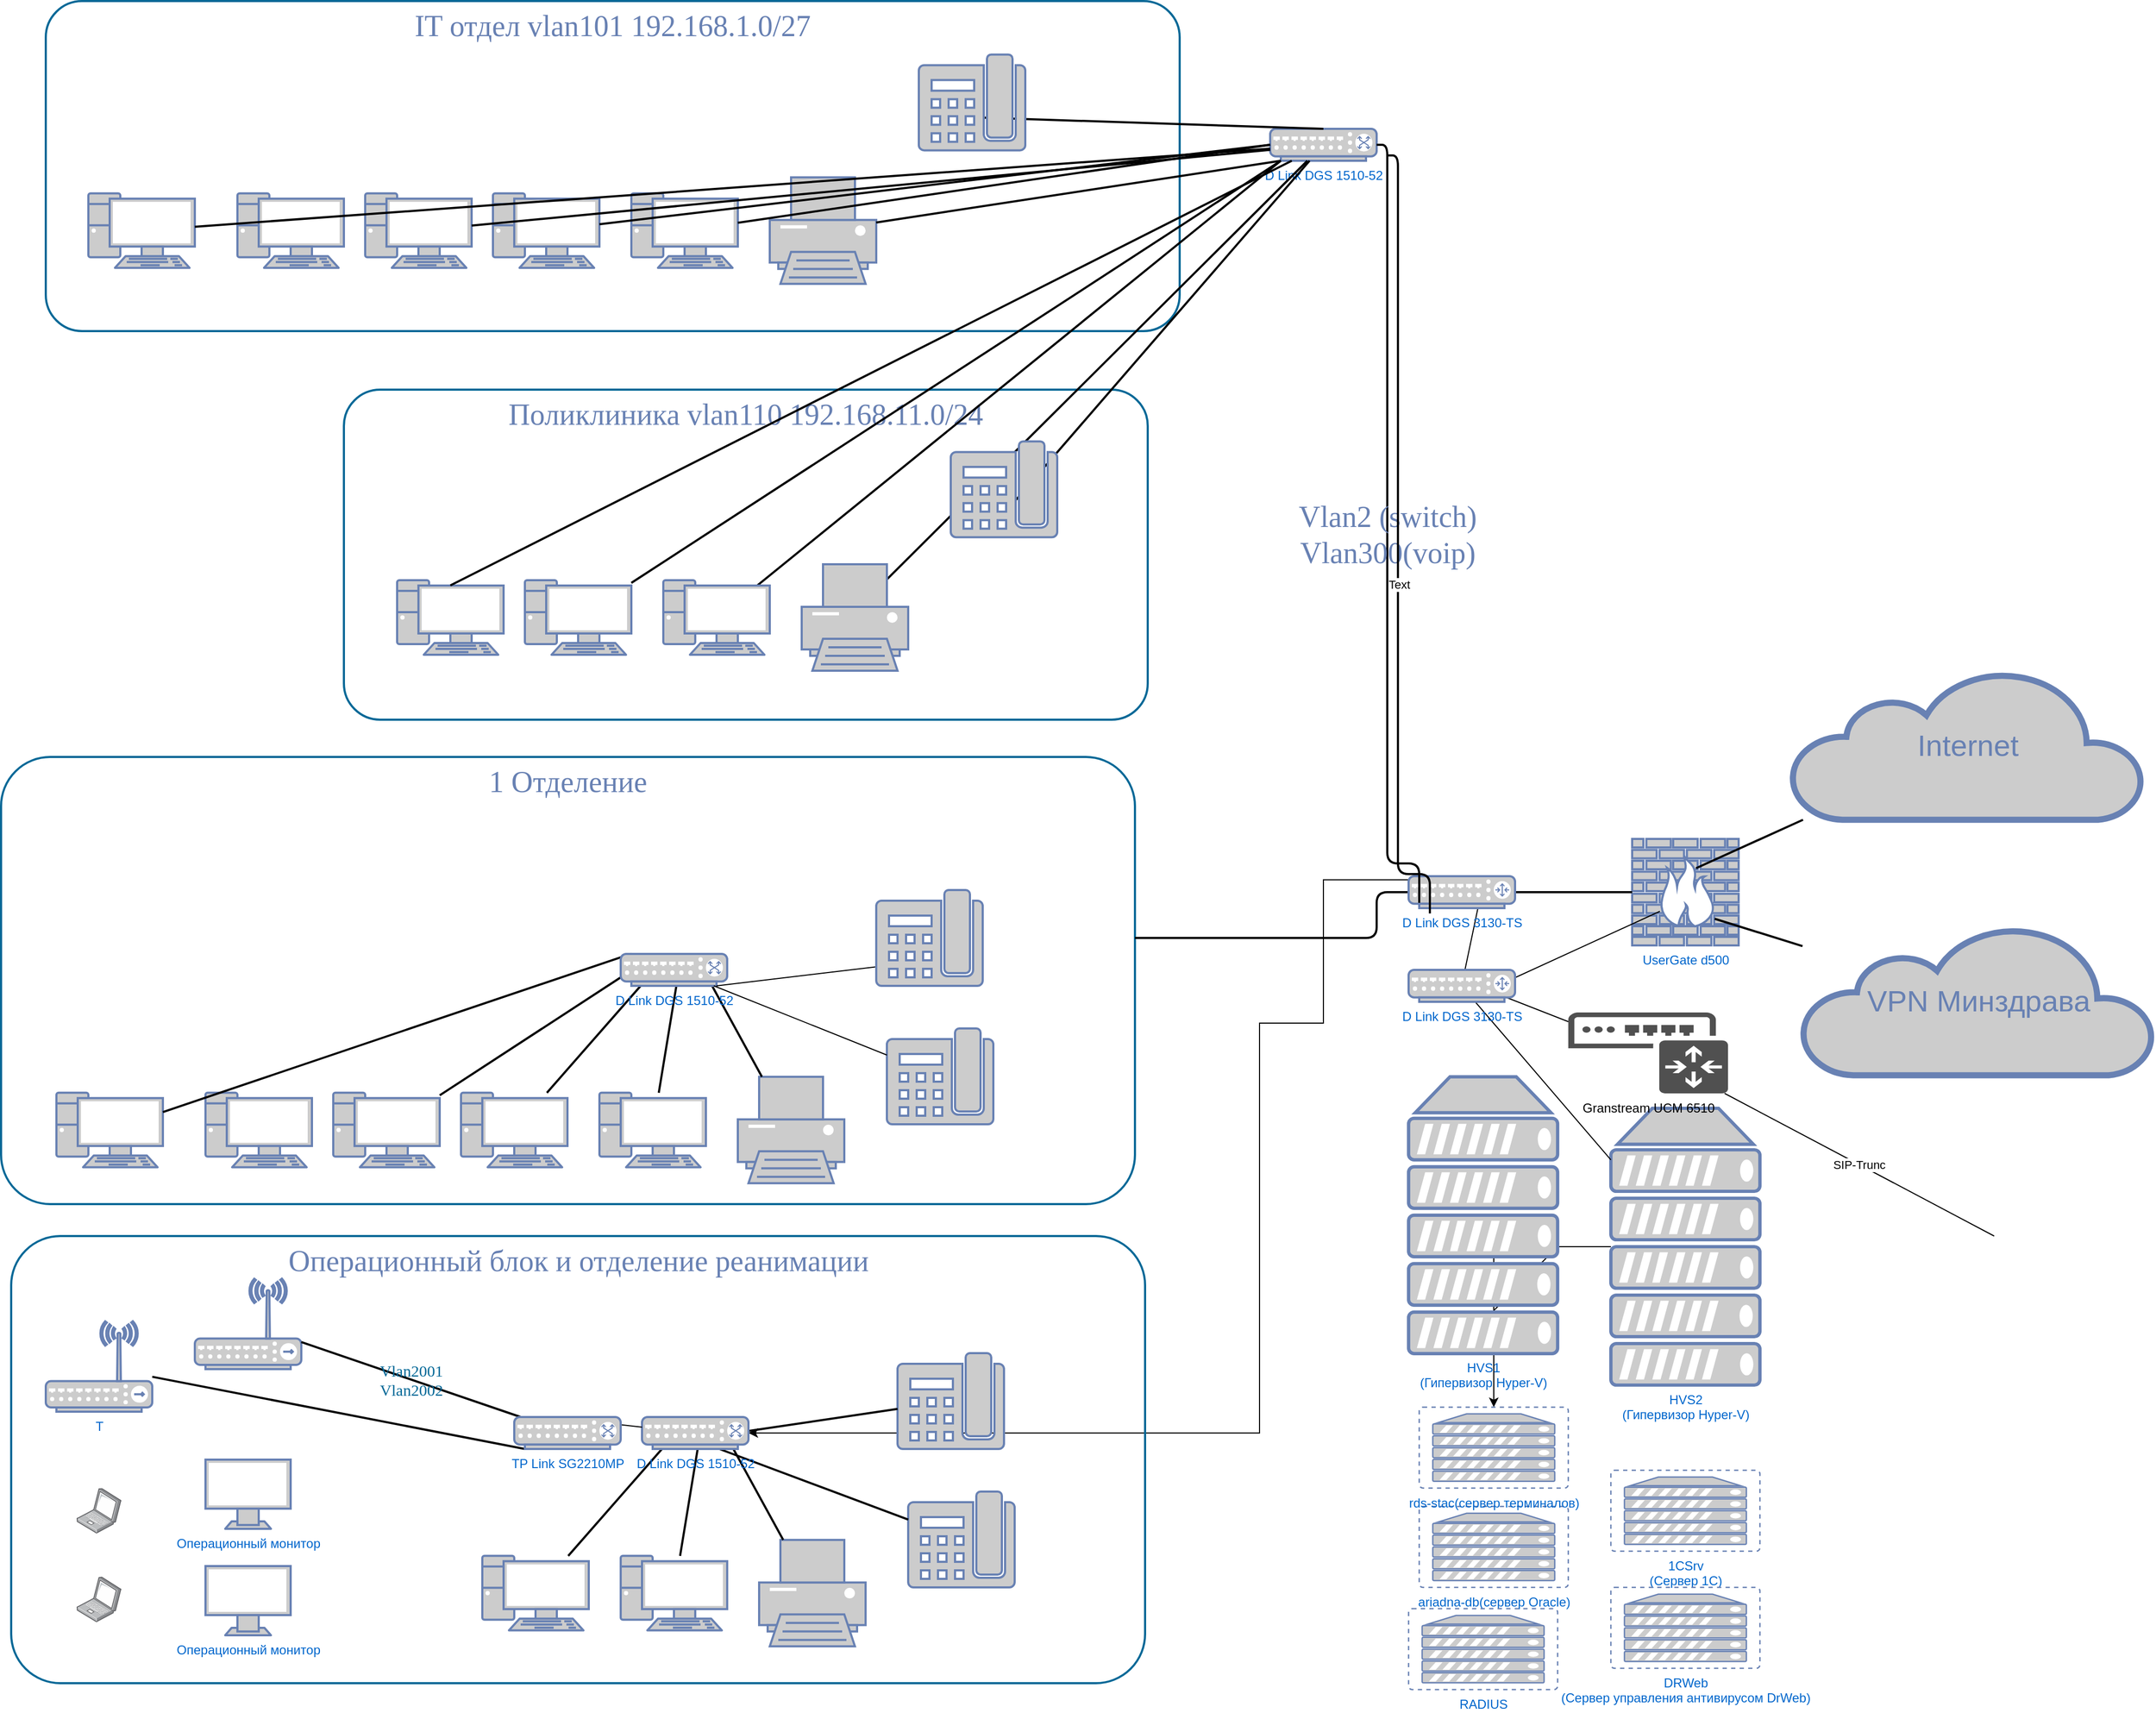 <mxfile version="15.8.7" type="device"><diagram name="Page-1" id="bfe91b75-5d2c-26a0-9c1d-138518896778"><mxGraphModel dx="2031" dy="1236" grid="1" gridSize="10" guides="1" tooltips="1" connect="1" arrows="1" fold="1" page="1" pageScale="1" pageWidth="1100" pageHeight="850" background="none" math="0" shadow="0"><root><mxCell id="0"/><mxCell id="1" parent="0"/><mxCell id="7c3789c024ecab99-82" value="1 Отделение" style="rounded=1;whiteSpace=wrap;html=1;shadow=0;comic=0;strokeColor=#036897;strokeWidth=2;fillColor=none;fontFamily=Verdana;fontSize=28;fontColor=#6881B3;align=center;arcSize=11;verticalAlign=top;" parent="1" vertex="1"><mxGeometry x="78" y="770" width="1065" height="420" as="geometry"/></mxCell><mxCell id="7c3789c024ecab99-81" value="IT отдел vlan101 192.168.1.0/27" style="rounded=1;whiteSpace=wrap;html=1;shadow=0;comic=0;strokeColor=#036897;strokeWidth=2;fillColor=none;fontFamily=Verdana;fontSize=28;fontColor=#6881B3;align=center;arcSize=11;verticalAlign=top;" parent="1" vertex="1"><mxGeometry x="120" y="60" width="1065" height="310" as="geometry"/></mxCell><mxCell id="7c3789c024ecab99-8" value="UserGate d500" style="fontColor=#0066CC;verticalAlign=top;verticalLabelPosition=bottom;labelPosition=center;align=center;html=1;fillColor=#CCCCCC;strokeColor=#6881B3;gradientColor=none;gradientDirection=north;strokeWidth=2;shape=mxgraph.networks.firewall;rounded=0;shadow=0;comic=0;" parent="1" vertex="1"><mxGeometry x="1610" y="847" width="100" height="100" as="geometry"/></mxCell><mxCell id="7c3789c024ecab99-52" style="edgeStyle=none;html=1;labelBackgroundColor=none;endArrow=none;endFill=0;strokeWidth=2;fontFamily=Verdana;fontSize=15;fontColor=#036897;" parent="1" source="7c3789c024ecab99-10" target="7c3789c024ecab99-8" edge="1"><mxGeometry relative="1" as="geometry"><mxPoint x="1550.0" y="917" as="targetPoint"/></mxGeometry></mxCell><mxCell id="7c3789c024ecab99-53" value="Internet" style="html=1;fillColor=#CCCCCC;strokeColor=#6881B3;gradientColor=none;gradientDirection=north;strokeWidth=2;shape=mxgraph.networks.cloud;fontColor=#6881B3;rounded=0;shadow=0;comic=0;align=center;fontSize=28;" parent="1" vertex="1"><mxGeometry x="1760" y="689" width="330" height="140" as="geometry"/></mxCell><mxCell id="7c3789c024ecab99-56" style="edgeStyle=none;html=1;labelBackgroundColor=none;endArrow=none;endFill=0;strokeWidth=2;fontFamily=Verdana;fontSize=28;fontColor=#6881B3;exitX=0.6;exitY=0.275;exitDx=0;exitDy=0;exitPerimeter=0;" parent="1" source="7c3789c024ecab99-8" target="7c3789c024ecab99-53" edge="1"><mxGeometry relative="1" as="geometry"><mxPoint x="1715.543" y="882" as="sourcePoint"/></mxGeometry></mxCell><mxCell id="7c3789c024ecab99-77" style="edgeStyle=none;html=1;labelBackgroundColor=none;endArrow=none;endFill=0;strokeWidth=2;fontFamily=Verdana;fontSize=28;fontColor=#6881B3;exitX=0.775;exitY=0.75;exitDx=0;exitDy=0;exitPerimeter=0;" parent="1" source="7c3789c024ecab99-8" target="7c3789c024ecab99-76" edge="1"><mxGeometry relative="1" as="geometry"><mxPoint x="1704.862" y="912" as="sourcePoint"/></mxGeometry></mxCell><mxCell id="7c3789c024ecab99-61" value="" style="fontColor=#0066CC;verticalAlign=top;verticalLabelPosition=bottom;labelPosition=center;align=center;html=1;fillColor=#CCCCCC;strokeColor=#6881B3;gradientColor=none;gradientDirection=north;strokeWidth=2;shape=mxgraph.networks.pc;rounded=0;shadow=0;comic=0;" parent="1" vertex="1"><mxGeometry x="130.0" y="1085.412" width="100" height="70" as="geometry"/></mxCell><mxCell id="7c3789c024ecab99-62" value="" style="fontColor=#0066CC;verticalAlign=top;verticalLabelPosition=bottom;labelPosition=center;align=center;html=1;fillColor=#CCCCCC;strokeColor=#6881B3;gradientColor=none;gradientDirection=north;strokeWidth=2;shape=mxgraph.networks.pc;rounded=0;shadow=0;comic=0;" parent="1" vertex="1"><mxGeometry x="270.0" y="1085.412" width="100" height="70" as="geometry"/></mxCell><mxCell id="7c3789c024ecab99-63" value="" style="fontColor=#0066CC;verticalAlign=top;verticalLabelPosition=bottom;labelPosition=center;align=center;html=1;fillColor=#CCCCCC;strokeColor=#6881B3;gradientColor=none;gradientDirection=north;strokeWidth=2;shape=mxgraph.networks.pc;rounded=0;shadow=0;comic=0;" parent="1" vertex="1"><mxGeometry x="390.0" y="1085.412" width="100" height="70" as="geometry"/></mxCell><mxCell id="7c3789c024ecab99-64" value="" style="fontColor=#0066CC;verticalAlign=top;verticalLabelPosition=bottom;labelPosition=center;align=center;html=1;fillColor=#CCCCCC;strokeColor=#6881B3;gradientColor=none;gradientDirection=north;strokeWidth=2;shape=mxgraph.networks.pc;rounded=0;shadow=0;comic=0;" parent="1" vertex="1"><mxGeometry x="510.0" y="1085.412" width="100" height="70" as="geometry"/></mxCell><mxCell id="7c3789c024ecab99-65" value="" style="fontColor=#0066CC;verticalAlign=top;verticalLabelPosition=bottom;labelPosition=center;align=center;html=1;fillColor=#CCCCCC;strokeColor=#6881B3;gradientColor=none;gradientDirection=north;strokeWidth=2;shape=mxgraph.networks.pc;rounded=0;shadow=0;comic=0;" parent="1" vertex="1"><mxGeometry x="640.0" y="1085.412" width="100" height="70" as="geometry"/></mxCell><mxCell id="7c3789c024ecab99-66" value="" style="fontColor=#0066CC;verticalAlign=top;verticalLabelPosition=bottom;labelPosition=center;align=center;html=1;fillColor=#CCCCCC;strokeColor=#6881B3;gradientColor=none;gradientDirection=north;strokeWidth=2;shape=mxgraph.networks.printer;rounded=0;shadow=0;comic=0;" parent="1" vertex="1"><mxGeometry x="770.0" y="1070.412" width="100" height="100" as="geometry"/></mxCell><mxCell id="7c3789c024ecab99-75" style="edgeStyle=orthogonalEdgeStyle;html=1;labelBackgroundColor=none;endArrow=none;endFill=0;strokeWidth=2;fontFamily=Verdana;fontSize=28;fontColor=#6881B3;" parent="1" source="7c3789c024ecab99-82" target="7c3789c024ecab99-10" edge="1"><mxGeometry relative="1" as="geometry"><mxPoint x="1240" y="760" as="targetPoint"/><Array as="points"><mxPoint x="1370" y="940"/><mxPoint x="1370" y="897"/></Array><mxPoint x="770" y="1552" as="sourcePoint"/></mxGeometry></mxCell><mxCell id="7c3789c024ecab99-68" style="edgeStyle=none;html=1;labelBackgroundColor=none;endArrow=none;endFill=0;strokeWidth=2;fontFamily=Verdana;fontSize=15;fontColor=#036897;" parent="1" source="7c3789c024ecab99-61" edge="1"><mxGeometry relative="1" as="geometry"><mxPoint x="670" y="954.81" as="targetPoint"/></mxGeometry></mxCell><mxCell id="7c3789c024ecab99-69" style="edgeStyle=none;html=1;labelBackgroundColor=none;endArrow=none;endFill=0;strokeWidth=2;fontFamily=Verdana;fontSize=15;fontColor=#036897;" parent="1" source="7c3789c024ecab99-63" edge="1"><mxGeometry relative="1" as="geometry"><mxPoint x="670" y="970.501" as="targetPoint"/></mxGeometry></mxCell><mxCell id="7c3789c024ecab99-70" style="edgeStyle=none;html=1;labelBackgroundColor=none;endArrow=none;endFill=0;strokeWidth=2;fontFamily=Verdana;fontSize=15;fontColor=#036897;" parent="1" source="7c3789c024ecab99-64" edge="1"><mxGeometry relative="1" as="geometry"><mxPoint x="682.74" y="980.412" as="targetPoint"/></mxGeometry></mxCell><mxCell id="7c3789c024ecab99-71" style="edgeStyle=none;html=1;labelBackgroundColor=none;endArrow=none;endFill=0;strokeWidth=2;fontFamily=Verdana;fontSize=15;fontColor=#036897;" parent="1" source="7c3789c024ecab99-65" edge="1"><mxGeometry relative="1" as="geometry"><mxPoint x="713.014" y="980.412" as="targetPoint"/></mxGeometry></mxCell><mxCell id="7c3789c024ecab99-72" style="edgeStyle=none;html=1;labelBackgroundColor=none;endArrow=none;endFill=0;strokeWidth=2;fontFamily=Verdana;fontSize=15;fontColor=#036897;" parent="1" source="7c3789c024ecab99-66" edge="1"><mxGeometry relative="1" as="geometry"><mxPoint x="743.288" y="980.412" as="targetPoint"/></mxGeometry></mxCell><mxCell id="7c3789c024ecab99-76" value="VPN Минздрава" style="html=1;fillColor=#CCCCCC;strokeColor=#6881B3;gradientColor=none;gradientDirection=north;strokeWidth=2;shape=mxgraph.networks.cloud;fontColor=#6881B3;rounded=0;shadow=0;comic=0;align=center;fontSize=28;" parent="1" vertex="1"><mxGeometry x="1770" y="929" width="330" height="140" as="geometry"/></mxCell><mxCell id="dr3VAPC9qj15itCnPpMo-95" style="edgeStyle=orthogonalEdgeStyle;rounded=0;orthogonalLoop=1;jettySize=auto;html=1;exitX=0.347;exitY=0.114;exitDx=0;exitDy=0;exitPerimeter=0;" edge="1" parent="1" source="7c3789c024ecab99-10" target="dr3VAPC9qj15itCnPpMo-80"><mxGeometry relative="1" as="geometry"><Array as="points"><mxPoint x="1320" y="885"/><mxPoint x="1320" y="1020"/><mxPoint x="1260" y="1020"/><mxPoint x="1260" y="1405"/></Array></mxGeometry></mxCell><mxCell id="dr3VAPC9qj15itCnPpMo-4" value="D Link DGS 1510-52" style="fontColor=#0066CC;verticalAlign=top;verticalLabelPosition=bottom;labelPosition=center;align=center;html=1;outlineConnect=0;fillColor=#CCCCCC;strokeColor=#6881B3;gradientColor=none;gradientDirection=north;strokeWidth=2;shape=mxgraph.networks.switch;" vertex="1" parent="1"><mxGeometry x="1270" y="180" width="100" height="30" as="geometry"/></mxCell><mxCell id="dr3VAPC9qj15itCnPpMo-27" value="" style="edgeStyle=orthogonalEdgeStyle;rounded=0;orthogonalLoop=1;jettySize=auto;html=1;" edge="1" parent="1" source="dr3VAPC9qj15itCnPpMo-6" target="dr3VAPC9qj15itCnPpMo-9"><mxGeometry relative="1" as="geometry"/></mxCell><mxCell id="dr3VAPC9qj15itCnPpMo-6" value="HVS2&lt;br&gt;(Гипервизор Hyper-V)" style="fontColor=#0066CC;verticalAlign=top;verticalLabelPosition=bottom;labelPosition=center;align=center;html=1;outlineConnect=0;fillColor=#CCCCCC;strokeColor=#6881B3;gradientColor=none;gradientDirection=north;strokeWidth=2;shape=mxgraph.networks.server;fontFamily=Helvetica;fontSize=12;" vertex="1" parent="1"><mxGeometry x="1590" y="1100" width="140" height="260" as="geometry"/></mxCell><mxCell id="dr3VAPC9qj15itCnPpMo-8" value="ariadna-db(сервер Oracle)" style="fontColor=#0066CC;verticalAlign=top;verticalLabelPosition=bottom;labelPosition=center;align=center;html=1;outlineConnect=0;fillColor=#CCCCCC;strokeColor=#6881B3;gradientColor=none;gradientDirection=north;strokeWidth=2;shape=mxgraph.networks.virtual_server;" vertex="1" parent="1"><mxGeometry x="1410" y="1474" width="140" height="76" as="geometry"/></mxCell><mxCell id="dr3VAPC9qj15itCnPpMo-9" value="rds-stac(сервер терминалов)&lt;br&gt;" style="fontColor=#0066CC;verticalAlign=top;verticalLabelPosition=bottom;labelPosition=center;align=center;html=1;outlineConnect=0;fillColor=#CCCCCC;strokeColor=#6881B3;gradientColor=none;gradientDirection=north;strokeWidth=2;shape=mxgraph.networks.virtual_server;" vertex="1" parent="1"><mxGeometry x="1410" y="1380.7" width="140" height="76" as="geometry"/></mxCell><mxCell id="dr3VAPC9qj15itCnPpMo-14" value="" style="fontColor=#0066CC;verticalAlign=top;verticalLabelPosition=bottom;labelPosition=center;align=center;html=1;outlineConnect=0;fillColor=#CCCCCC;strokeColor=#6881B3;gradientColor=none;gradientDirection=north;strokeWidth=2;shape=mxgraph.networks.phone_2;" vertex="1" parent="1"><mxGeometry x="910" y="1025" width="100" height="90" as="geometry"/></mxCell><mxCell id="dr3VAPC9qj15itCnPpMo-15" value="Granstream UCM 6510" style="sketch=0;pointerEvents=1;shadow=0;dashed=0;html=1;strokeColor=none;fillColor=#505050;labelPosition=center;verticalLabelPosition=bottom;verticalAlign=top;outlineConnect=0;align=center;shape=mxgraph.office.devices.ip_pbx;" vertex="1" parent="1"><mxGeometry x="1550" y="1010" width="150" height="76" as="geometry"/></mxCell><mxCell id="dr3VAPC9qj15itCnPpMo-18" value="" style="endArrow=none;html=1;rounded=0;" edge="1" parent="1"><mxGeometry width="50" height="50" relative="1" as="geometry"><mxPoint x="1480" y="1290" as="sourcePoint"/><mxPoint x="1530" y="1240" as="targetPoint"/></mxGeometry></mxCell><mxCell id="dr3VAPC9qj15itCnPpMo-19" value="SIP-Trunc" style="endArrow=none;html=1;rounded=0;" edge="1" parent="1" source="dr3VAPC9qj15itCnPpMo-15"><mxGeometry width="50" height="50" relative="1" as="geometry"><mxPoint x="1700" y="1300" as="sourcePoint"/><mxPoint x="1950" y="1220" as="targetPoint"/></mxGeometry></mxCell><mxCell id="dr3VAPC9qj15itCnPpMo-20" value="" style="endArrow=none;html=1;rounded=0;exitX=0.87;exitY=0.8;exitDx=0;exitDy=0;exitPerimeter=0;" edge="1" parent="1" source="dr3VAPC9qj15itCnPpMo-3" target="dr3VAPC9qj15itCnPpMo-15"><mxGeometry width="50" height="50" relative="1" as="geometry"><mxPoint x="1490" y="1030" as="sourcePoint"/><mxPoint x="1540" y="980" as="targetPoint"/></mxGeometry></mxCell><mxCell id="dr3VAPC9qj15itCnPpMo-21" value="" style="endArrow=none;html=1;rounded=0;entryX=0.54;entryY=0.667;entryDx=0;entryDy=0;entryPerimeter=0;" edge="1" parent="1" source="dr3VAPC9qj15itCnPpMo-6" target="dr3VAPC9qj15itCnPpMo-3"><mxGeometry width="50" height="50" relative="1" as="geometry"><mxPoint x="1430" y="1090" as="sourcePoint"/><mxPoint x="1480" y="1040" as="targetPoint"/></mxGeometry></mxCell><mxCell id="dr3VAPC9qj15itCnPpMo-24" value="" style="endArrow=none;html=1;rounded=0;entryX=0.26;entryY=0.68;entryDx=0;entryDy=0;entryPerimeter=0;exitX=0.81;exitY=0.533;exitDx=0;exitDy=0;exitPerimeter=0;" edge="1" parent="1" source="dr3VAPC9qj15itCnPpMo-3" target="7c3789c024ecab99-8"><mxGeometry width="50" height="50" relative="1" as="geometry"><mxPoint x="1510" y="990" as="sourcePoint"/><mxPoint x="1560" y="940" as="targetPoint"/></mxGeometry></mxCell><mxCell id="dr3VAPC9qj15itCnPpMo-26" value="" style="endArrow=none;html=1;rounded=0;entryX=0.67;entryY=0.7;entryDx=0;entryDy=0;entryPerimeter=0;exitX=0.5;exitY=0.467;exitDx=0;exitDy=0;exitPerimeter=0;" edge="1" parent="1" source="dr3VAPC9qj15itCnPpMo-3" target="7c3789c024ecab99-10"><mxGeometry width="50" height="50" relative="1" as="geometry"><mxPoint x="1430" y="1000" as="sourcePoint"/><mxPoint x="1480" y="950" as="targetPoint"/></mxGeometry></mxCell><mxCell id="dr3VAPC9qj15itCnPpMo-3" value="D Link DGS 3130-TS" style="fontColor=#0066CC;verticalAlign=top;verticalLabelPosition=bottom;labelPosition=center;align=center;html=1;fillColor=#CCCCCC;strokeColor=#6881B3;gradientColor=none;gradientDirection=north;strokeWidth=2;shape=mxgraph.networks.router;rounded=0;shadow=0;comic=0;" vertex="1" parent="1"><mxGeometry x="1400" y="970" width="100" height="30" as="geometry"/></mxCell><mxCell id="7c3789c024ecab99-10" value="D Link DGS 3130-TS" style="fontColor=#0066CC;verticalAlign=top;verticalLabelPosition=bottom;labelPosition=center;align=center;html=1;fillColor=#CCCCCC;strokeColor=#6881B3;gradientColor=none;gradientDirection=north;strokeWidth=2;shape=mxgraph.networks.router;rounded=0;shadow=0;comic=0;" parent="1" vertex="1"><mxGeometry x="1400" y="882" width="100" height="30" as="geometry"/></mxCell><mxCell id="dr3VAPC9qj15itCnPpMo-28" value="HVS1&lt;br&gt;(Гипервизор Hyper-V)" style="fontColor=#0066CC;verticalAlign=top;verticalLabelPosition=bottom;labelPosition=center;align=center;html=1;outlineConnect=0;fillColor=#CCCCCC;strokeColor=#6881B3;gradientColor=none;gradientDirection=north;strokeWidth=2;shape=mxgraph.networks.server;fontFamily=Helvetica;fontSize=12;" vertex="1" parent="1"><mxGeometry x="1400" y="1070.41" width="140" height="260" as="geometry"/></mxCell><mxCell id="dr3VAPC9qj15itCnPpMo-29" value="1CSrv &lt;br&gt;(Сервер 1С)" style="fontColor=#0066CC;verticalAlign=top;verticalLabelPosition=bottom;labelPosition=center;align=center;html=1;outlineConnect=0;fillColor=#CCCCCC;strokeColor=#6881B3;gradientColor=none;gradientDirection=north;strokeWidth=2;shape=mxgraph.networks.virtual_server;" vertex="1" parent="1"><mxGeometry x="1590" y="1440" width="140" height="76" as="geometry"/></mxCell><mxCell id="dr3VAPC9qj15itCnPpMo-31" value="DRWeb&lt;br&gt;(Сервер управления антивирусом DrWeb)" style="fontColor=#0066CC;verticalAlign=top;verticalLabelPosition=bottom;labelPosition=center;align=center;html=1;outlineConnect=0;fillColor=#CCCCCC;strokeColor=#6881B3;gradientColor=none;gradientDirection=north;strokeWidth=2;shape=mxgraph.networks.virtual_server;" vertex="1" parent="1"><mxGeometry x="1590" y="1550" width="140" height="76" as="geometry"/></mxCell><mxCell id="dr3VAPC9qj15itCnPpMo-37" value="Vlan2 (switch)&lt;br&gt;Vlan300(voip)" style="edgeStyle=orthogonalEdgeStyle;html=1;labelBackgroundColor=none;endArrow=none;endFill=0;strokeWidth=2;fontFamily=Verdana;fontSize=28;fontColor=#6881B3;" edge="1" parent="1" source="dr3VAPC9qj15itCnPpMo-4"><mxGeometry relative="1" as="geometry"><mxPoint x="1410" y="907" as="targetPoint"/><Array as="points"><mxPoint x="1380" y="870"/><mxPoint x="1410" y="870"/></Array><mxPoint x="780" y="1562" as="sourcePoint"/></mxGeometry></mxCell><mxCell id="dr3VAPC9qj15itCnPpMo-38" value="" style="fontColor=#0066CC;verticalAlign=top;verticalLabelPosition=bottom;labelPosition=center;align=center;html=1;fillColor=#CCCCCC;strokeColor=#6881B3;gradientColor=none;gradientDirection=north;strokeWidth=2;shape=mxgraph.networks.pc;rounded=0;shadow=0;comic=0;" vertex="1" parent="1"><mxGeometry x="160.0" y="240.602" width="100" height="70" as="geometry"/></mxCell><mxCell id="dr3VAPC9qj15itCnPpMo-39" value="" style="fontColor=#0066CC;verticalAlign=top;verticalLabelPosition=bottom;labelPosition=center;align=center;html=1;fillColor=#CCCCCC;strokeColor=#6881B3;gradientColor=none;gradientDirection=north;strokeWidth=2;shape=mxgraph.networks.pc;rounded=0;shadow=0;comic=0;" vertex="1" parent="1"><mxGeometry x="300.0" y="240.602" width="100" height="70" as="geometry"/></mxCell><mxCell id="dr3VAPC9qj15itCnPpMo-40" value="" style="fontColor=#0066CC;verticalAlign=top;verticalLabelPosition=bottom;labelPosition=center;align=center;html=1;fillColor=#CCCCCC;strokeColor=#6881B3;gradientColor=none;gradientDirection=north;strokeWidth=2;shape=mxgraph.networks.pc;rounded=0;shadow=0;comic=0;" vertex="1" parent="1"><mxGeometry x="420.0" y="240.602" width="100" height="70" as="geometry"/></mxCell><mxCell id="dr3VAPC9qj15itCnPpMo-41" value="" style="fontColor=#0066CC;verticalAlign=top;verticalLabelPosition=bottom;labelPosition=center;align=center;html=1;fillColor=#CCCCCC;strokeColor=#6881B3;gradientColor=none;gradientDirection=north;strokeWidth=2;shape=mxgraph.networks.pc;rounded=0;shadow=0;comic=0;" vertex="1" parent="1"><mxGeometry x="540.0" y="240.602" width="100" height="70" as="geometry"/></mxCell><mxCell id="dr3VAPC9qj15itCnPpMo-42" value="" style="fontColor=#0066CC;verticalAlign=top;verticalLabelPosition=bottom;labelPosition=center;align=center;html=1;fillColor=#CCCCCC;strokeColor=#6881B3;gradientColor=none;gradientDirection=north;strokeWidth=2;shape=mxgraph.networks.pc;rounded=0;shadow=0;comic=0;" vertex="1" parent="1"><mxGeometry x="670.0" y="240.602" width="100" height="70" as="geometry"/></mxCell><mxCell id="dr3VAPC9qj15itCnPpMo-43" value="" style="fontColor=#0066CC;verticalAlign=top;verticalLabelPosition=bottom;labelPosition=center;align=center;html=1;fillColor=#CCCCCC;strokeColor=#6881B3;gradientColor=none;gradientDirection=north;strokeWidth=2;shape=mxgraph.networks.printer;rounded=0;shadow=0;comic=0;" vertex="1" parent="1"><mxGeometry x="800.0" y="225.602" width="100" height="100" as="geometry"/></mxCell><mxCell id="dr3VAPC9qj15itCnPpMo-44" style="edgeStyle=none;html=1;labelBackgroundColor=none;endArrow=none;endFill=0;strokeWidth=2;fontFamily=Verdana;fontSize=15;fontColor=#036897;" edge="1" parent="1" source="dr3VAPC9qj15itCnPpMo-38" target="dr3VAPC9qj15itCnPpMo-4"><mxGeometry relative="1" as="geometry"><mxPoint x="700" y="110.0" as="targetPoint"/></mxGeometry></mxCell><mxCell id="dr3VAPC9qj15itCnPpMo-45" style="edgeStyle=none;html=1;labelBackgroundColor=none;endArrow=none;endFill=0;strokeWidth=2;fontFamily=Verdana;fontSize=15;fontColor=#036897;" edge="1" parent="1" source="dr3VAPC9qj15itCnPpMo-40" target="dr3VAPC9qj15itCnPpMo-4"><mxGeometry relative="1" as="geometry"><mxPoint x="700" y="125.691" as="targetPoint"/></mxGeometry></mxCell><mxCell id="dr3VAPC9qj15itCnPpMo-46" style="edgeStyle=none;html=1;labelBackgroundColor=none;endArrow=none;endFill=0;strokeWidth=2;fontFamily=Verdana;fontSize=15;fontColor=#036897;entryX=0;entryY=0.5;entryDx=0;entryDy=0;entryPerimeter=0;" edge="1" parent="1" source="dr3VAPC9qj15itCnPpMo-41" target="dr3VAPC9qj15itCnPpMo-4"><mxGeometry relative="1" as="geometry"><mxPoint x="712.74" y="135.602" as="targetPoint"/></mxGeometry></mxCell><mxCell id="dr3VAPC9qj15itCnPpMo-47" style="edgeStyle=none;html=1;labelBackgroundColor=none;endArrow=none;endFill=0;strokeWidth=2;fontFamily=Verdana;fontSize=15;fontColor=#036897;entryX=0;entryY=0.5;entryDx=0;entryDy=0;entryPerimeter=0;" edge="1" parent="1" source="dr3VAPC9qj15itCnPpMo-42" target="dr3VAPC9qj15itCnPpMo-4"><mxGeometry relative="1" as="geometry"><mxPoint x="743.014" y="135.602" as="targetPoint"/></mxGeometry></mxCell><mxCell id="dr3VAPC9qj15itCnPpMo-48" style="edgeStyle=none;html=1;labelBackgroundColor=none;endArrow=none;endFill=0;strokeWidth=2;fontFamily=Verdana;fontSize=15;fontColor=#036897;entryX=0.1;entryY=1;entryDx=0;entryDy=0;entryPerimeter=0;" edge="1" parent="1" source="dr3VAPC9qj15itCnPpMo-43" target="dr3VAPC9qj15itCnPpMo-4"><mxGeometry relative="1" as="geometry"><mxPoint x="773.288" y="135.602" as="targetPoint"/></mxGeometry></mxCell><mxCell id="dr3VAPC9qj15itCnPpMo-52" value="Поликлиника vlan110 192.168.11.0/24" style="rounded=1;whiteSpace=wrap;html=1;shadow=0;comic=0;strokeColor=#036897;strokeWidth=2;fillColor=none;fontFamily=Verdana;fontSize=28;fontColor=#6881B3;align=center;arcSize=11;verticalAlign=top;" vertex="1" parent="1"><mxGeometry x="400" y="425" width="755" height="310" as="geometry"/></mxCell><mxCell id="dr3VAPC9qj15itCnPpMo-55" value="" style="fontColor=#0066CC;verticalAlign=top;verticalLabelPosition=bottom;labelPosition=center;align=center;html=1;fillColor=#CCCCCC;strokeColor=#6881B3;gradientColor=none;gradientDirection=north;strokeWidth=2;shape=mxgraph.networks.pc;rounded=0;shadow=0;comic=0;" vertex="1" parent="1"><mxGeometry x="450.0" y="604.002" width="100" height="70" as="geometry"/></mxCell><mxCell id="dr3VAPC9qj15itCnPpMo-56" value="" style="fontColor=#0066CC;verticalAlign=top;verticalLabelPosition=bottom;labelPosition=center;align=center;html=1;fillColor=#CCCCCC;strokeColor=#6881B3;gradientColor=none;gradientDirection=north;strokeWidth=2;shape=mxgraph.networks.pc;rounded=0;shadow=0;comic=0;" vertex="1" parent="1"><mxGeometry x="570.0" y="604.002" width="100" height="70" as="geometry"/></mxCell><mxCell id="dr3VAPC9qj15itCnPpMo-60" style="edgeStyle=none;html=1;labelBackgroundColor=none;endArrow=none;endFill=0;strokeWidth=2;fontFamily=Verdana;fontSize=15;fontColor=#036897;" edge="1" parent="1" target="dr3VAPC9qj15itCnPpMo-4"><mxGeometry relative="1" as="geometry"><mxPoint x="1390" y="541.84" as="targetPoint"/><mxPoint x="1030" y="530.004" as="sourcePoint"/></mxGeometry></mxCell><mxCell id="dr3VAPC9qj15itCnPpMo-61" style="edgeStyle=none;html=1;labelBackgroundColor=none;endArrow=none;endFill=0;strokeWidth=2;fontFamily=Verdana;fontSize=15;fontColor=#036897;" edge="1" parent="1" target="dr3VAPC9qj15itCnPpMo-4"><mxGeometry relative="1" as="geometry"><mxPoint x="1240" y="644.92" as="targetPoint"/><mxPoint x="880" y="633.084" as="sourcePoint"/></mxGeometry></mxCell><mxCell id="dr3VAPC9qj15itCnPpMo-62" style="edgeStyle=none;html=1;labelBackgroundColor=none;endArrow=none;endFill=0;strokeWidth=2;fontFamily=Verdana;fontSize=15;fontColor=#036897;entryX=0.1;entryY=1;entryDx=0;entryDy=0;entryPerimeter=0;" edge="1" parent="1" target="dr3VAPC9qj15itCnPpMo-4"><mxGeometry relative="1" as="geometry"><mxPoint x="1110" y="651.84" as="targetPoint"/><mxPoint x="750" y="640.004" as="sourcePoint"/></mxGeometry></mxCell><mxCell id="dr3VAPC9qj15itCnPpMo-63" style="edgeStyle=none;html=1;labelBackgroundColor=none;endArrow=none;endFill=0;strokeWidth=2;fontFamily=Verdana;fontSize=15;fontColor=#036897;entryX=0.1;entryY=1;entryDx=0;entryDy=0;entryPerimeter=0;" edge="1" parent="1" source="dr3VAPC9qj15itCnPpMo-56" target="dr3VAPC9qj15itCnPpMo-4"><mxGeometry relative="1" as="geometry"><mxPoint x="960" y="651.84" as="targetPoint"/><mxPoint x="600" y="640.004" as="sourcePoint"/></mxGeometry></mxCell><mxCell id="dr3VAPC9qj15itCnPpMo-57" value="" style="fontColor=#0066CC;verticalAlign=top;verticalLabelPosition=bottom;labelPosition=center;align=center;html=1;fillColor=#CCCCCC;strokeColor=#6881B3;gradientColor=none;gradientDirection=north;strokeWidth=2;shape=mxgraph.networks.pc;rounded=0;shadow=0;comic=0;" vertex="1" parent="1"><mxGeometry x="700.0" y="604.002" width="100" height="70" as="geometry"/></mxCell><mxCell id="dr3VAPC9qj15itCnPpMo-58" value="" style="fontColor=#0066CC;verticalAlign=top;verticalLabelPosition=bottom;labelPosition=center;align=center;html=1;fillColor=#CCCCCC;strokeColor=#6881B3;gradientColor=none;gradientDirection=north;strokeWidth=2;shape=mxgraph.networks.printer;rounded=0;shadow=0;comic=0;" vertex="1" parent="1"><mxGeometry x="830.0" y="589.002" width="100" height="100" as="geometry"/></mxCell><mxCell id="dr3VAPC9qj15itCnPpMo-59" value="" style="fontColor=#0066CC;verticalAlign=top;verticalLabelPosition=bottom;labelPosition=center;align=center;html=1;outlineConnect=0;fillColor=#CCCCCC;strokeColor=#6881B3;gradientColor=none;gradientDirection=north;strokeWidth=2;shape=mxgraph.networks.phone_2;" vertex="1" parent="1"><mxGeometry x="970" y="473.59" width="100" height="90" as="geometry"/></mxCell><mxCell id="dr3VAPC9qj15itCnPpMo-51" style="edgeStyle=none;html=1;labelBackgroundColor=none;endArrow=none;endFill=0;strokeWidth=2;fontFamily=Verdana;fontSize=15;fontColor=#036897;entryX=0.5;entryY=0;entryDx=0;entryDy=0;entryPerimeter=0;" edge="1" parent="1" target="dr3VAPC9qj15itCnPpMo-4"><mxGeometry relative="1" as="geometry"><mxPoint x="1340" y="110.19" as="targetPoint"/><mxPoint x="960" y="168.164" as="sourcePoint"/></mxGeometry></mxCell><mxCell id="dr3VAPC9qj15itCnPpMo-49" value="" style="fontColor=#0066CC;verticalAlign=top;verticalLabelPosition=bottom;labelPosition=center;align=center;html=1;outlineConnect=0;fillColor=#CCCCCC;strokeColor=#6881B3;gradientColor=none;gradientDirection=north;strokeWidth=2;shape=mxgraph.networks.phone_2;" vertex="1" parent="1"><mxGeometry x="940" y="110.19" width="100" height="90" as="geometry"/></mxCell><mxCell id="dr3VAPC9qj15itCnPpMo-64" style="edgeStyle=none;html=1;labelBackgroundColor=none;endArrow=none;endFill=0;strokeWidth=2;fontFamily=Verdana;fontSize=15;fontColor=#036897;exitX=0.5;exitY=0.07;exitDx=0;exitDy=0;exitPerimeter=0;" edge="1" parent="1" source="dr3VAPC9qj15itCnPpMo-55" target="dr3VAPC9qj15itCnPpMo-4"><mxGeometry relative="1" as="geometry"><mxPoint x="1370" y="230" as="targetPoint"/><mxPoint x="1010" y="218.164" as="sourcePoint"/></mxGeometry></mxCell><mxCell id="dr3VAPC9qj15itCnPpMo-65" value="D Link DGS 1510-52" style="fontColor=#0066CC;verticalAlign=top;verticalLabelPosition=bottom;labelPosition=center;align=center;html=1;outlineConnect=0;fillColor=#CCCCCC;strokeColor=#6881B3;gradientColor=none;gradientDirection=north;strokeWidth=2;shape=mxgraph.networks.switch;" vertex="1" parent="1"><mxGeometry x="660" y="955" width="100" height="30" as="geometry"/></mxCell><mxCell id="dr3VAPC9qj15itCnPpMo-66" value="Операционный блок и отделение реанимации" style="rounded=1;whiteSpace=wrap;html=1;shadow=0;comic=0;strokeColor=#036897;strokeWidth=2;fillColor=none;fontFamily=Verdana;fontSize=28;fontColor=#6881B3;align=center;arcSize=11;verticalAlign=top;" vertex="1" parent="1"><mxGeometry x="87.5" y="1220" width="1065" height="420" as="geometry"/></mxCell><mxCell id="dr3VAPC9qj15itCnPpMo-70" value="" style="fontColor=#0066CC;verticalAlign=top;verticalLabelPosition=bottom;labelPosition=center;align=center;html=1;fillColor=#CCCCCC;strokeColor=#6881B3;gradientColor=none;gradientDirection=north;strokeWidth=2;shape=mxgraph.networks.pc;rounded=0;shadow=0;comic=0;" vertex="1" parent="1"><mxGeometry x="530.0" y="1520.412" width="100" height="70" as="geometry"/></mxCell><mxCell id="dr3VAPC9qj15itCnPpMo-71" value="" style="fontColor=#0066CC;verticalAlign=top;verticalLabelPosition=bottom;labelPosition=center;align=center;html=1;fillColor=#CCCCCC;strokeColor=#6881B3;gradientColor=none;gradientDirection=north;strokeWidth=2;shape=mxgraph.networks.pc;rounded=0;shadow=0;comic=0;" vertex="1" parent="1"><mxGeometry x="660.0" y="1520.412" width="100" height="70" as="geometry"/></mxCell><mxCell id="dr3VAPC9qj15itCnPpMo-72" value="" style="fontColor=#0066CC;verticalAlign=top;verticalLabelPosition=bottom;labelPosition=center;align=center;html=1;fillColor=#CCCCCC;strokeColor=#6881B3;gradientColor=none;gradientDirection=north;strokeWidth=2;shape=mxgraph.networks.printer;rounded=0;shadow=0;comic=0;" vertex="1" parent="1"><mxGeometry x="790.0" y="1505.412" width="100" height="100" as="geometry"/></mxCell><mxCell id="dr3VAPC9qj15itCnPpMo-75" style="edgeStyle=none;html=1;labelBackgroundColor=none;endArrow=none;endFill=0;strokeWidth=2;fontFamily=Verdana;fontSize=15;fontColor=#036897;" edge="1" parent="1" source="dr3VAPC9qj15itCnPpMo-70"><mxGeometry relative="1" as="geometry"><mxPoint x="702.74" y="1415.412" as="targetPoint"/></mxGeometry></mxCell><mxCell id="dr3VAPC9qj15itCnPpMo-76" style="edgeStyle=none;html=1;labelBackgroundColor=none;endArrow=none;endFill=0;strokeWidth=2;fontFamily=Verdana;fontSize=15;fontColor=#036897;" edge="1" parent="1" source="dr3VAPC9qj15itCnPpMo-71"><mxGeometry relative="1" as="geometry"><mxPoint x="733.014" y="1415.412" as="targetPoint"/></mxGeometry></mxCell><mxCell id="dr3VAPC9qj15itCnPpMo-77" style="edgeStyle=none;html=1;labelBackgroundColor=none;endArrow=none;endFill=0;strokeWidth=2;fontFamily=Verdana;fontSize=15;fontColor=#036897;" edge="1" parent="1" source="dr3VAPC9qj15itCnPpMo-72"><mxGeometry relative="1" as="geometry"><mxPoint x="763.288" y="1415.412" as="targetPoint"/></mxGeometry></mxCell><mxCell id="dr3VAPC9qj15itCnPpMo-78" value="" style="fontColor=#0066CC;verticalAlign=top;verticalLabelPosition=bottom;labelPosition=center;align=center;html=1;outlineConnect=0;fillColor=#CCCCCC;strokeColor=#6881B3;gradientColor=none;gradientDirection=north;strokeWidth=2;shape=mxgraph.networks.phone_2;" vertex="1" parent="1"><mxGeometry x="920" y="1330" width="100" height="90" as="geometry"/></mxCell><mxCell id="dr3VAPC9qj15itCnPpMo-79" value="" style="fontColor=#0066CC;verticalAlign=top;verticalLabelPosition=bottom;labelPosition=center;align=center;html=1;outlineConnect=0;fillColor=#CCCCCC;strokeColor=#6881B3;gradientColor=none;gradientDirection=north;strokeWidth=2;shape=mxgraph.networks.phone_2;" vertex="1" parent="1"><mxGeometry x="930" y="1460" width="100" height="90" as="geometry"/></mxCell><mxCell id="dr3VAPC9qj15itCnPpMo-81" value="" style="endArrow=none;html=1;rounded=0;exitX=0.9;exitY=1;exitDx=0;exitDy=0;exitPerimeter=0;" edge="1" parent="1" source="dr3VAPC9qj15itCnPpMo-65"><mxGeometry width="50" height="50" relative="1" as="geometry"><mxPoint x="910" y="1010" as="sourcePoint"/><mxPoint x="960" y="960" as="targetPoint"/></mxGeometry></mxCell><mxCell id="dr3VAPC9qj15itCnPpMo-82" style="edgeStyle=none;html=1;labelBackgroundColor=none;endArrow=none;endFill=0;strokeWidth=2;fontFamily=Verdana;fontSize=15;fontColor=#036897;" edge="1" parent="1" target="dr3VAPC9qj15itCnPpMo-78"><mxGeometry relative="1" as="geometry"><mxPoint x="1155" y="1260.0" as="targetPoint"/><mxPoint x="740" y="1409" as="sourcePoint"/></mxGeometry></mxCell><mxCell id="dr3VAPC9qj15itCnPpMo-83" style="edgeStyle=none;html=1;labelBackgroundColor=none;endArrow=none;endFill=0;strokeWidth=2;fontFamily=Verdana;fontSize=15;fontColor=#036897;" edge="1" parent="1" target="dr3VAPC9qj15itCnPpMo-79"><mxGeometry relative="1" as="geometry"><mxPoint x="930" y="1392.391" as="targetPoint"/><mxPoint x="750" y="1419" as="sourcePoint"/></mxGeometry></mxCell><mxCell id="dr3VAPC9qj15itCnPpMo-80" value="D Link DGS 1510-52" style="fontColor=#0066CC;verticalAlign=top;verticalLabelPosition=bottom;labelPosition=center;align=center;html=1;outlineConnect=0;fillColor=#CCCCCC;strokeColor=#6881B3;gradientColor=none;gradientDirection=north;strokeWidth=2;shape=mxgraph.networks.switch;" vertex="1" parent="1"><mxGeometry x="680" y="1390" width="100" height="30" as="geometry"/></mxCell><mxCell id="dr3VAPC9qj15itCnPpMo-84" value="" style="fontColor=#0066CC;verticalAlign=top;verticalLabelPosition=bottom;labelPosition=center;align=center;html=1;outlineConnect=0;fillColor=#CCCCCC;strokeColor=#6881B3;gradientColor=none;gradientDirection=north;strokeWidth=2;shape=mxgraph.networks.wireless_hub;" vertex="1" parent="1"><mxGeometry x="260" y="1260" width="100" height="85" as="geometry"/></mxCell><mxCell id="dr3VAPC9qj15itCnPpMo-85" value="T" style="fontColor=#0066CC;verticalAlign=top;verticalLabelPosition=bottom;labelPosition=center;align=center;html=1;outlineConnect=0;fillColor=#CCCCCC;strokeColor=#6881B3;gradientColor=none;gradientDirection=north;strokeWidth=2;shape=mxgraph.networks.wireless_hub;" vertex="1" parent="1"><mxGeometry x="120" y="1300" width="100" height="85" as="geometry"/></mxCell><mxCell id="dr3VAPC9qj15itCnPpMo-89" value="Vlan2001&lt;br&gt;Vlan2002" style="edgeStyle=none;html=1;labelBackgroundColor=none;endArrow=none;endFill=0;strokeWidth=2;fontFamily=Verdana;fontSize=15;fontColor=#036897;" edge="1" parent="1" source="dr3VAPC9qj15itCnPpMo-86" target="dr3VAPC9qj15itCnPpMo-84"><mxGeometry relative="1" as="geometry"><mxPoint x="437.264" y="1295.412" as="targetPoint"/><mxPoint x="420.003" y="1400.412" as="sourcePoint"/></mxGeometry></mxCell><mxCell id="dr3VAPC9qj15itCnPpMo-90" style="edgeStyle=none;html=1;labelBackgroundColor=none;endArrow=none;endFill=0;strokeWidth=2;fontFamily=Verdana;fontSize=15;fontColor=#036897;entryX=0.1;entryY=1;entryDx=0;entryDy=0;entryPerimeter=0;" edge="1" parent="1" source="dr3VAPC9qj15itCnPpMo-85" target="dr3VAPC9qj15itCnPpMo-86"><mxGeometry relative="1" as="geometry"><mxPoint x="753.014" y="1435.412" as="targetPoint"/><mxPoint x="735.753" y="1540.412" as="sourcePoint"/></mxGeometry></mxCell><mxCell id="dr3VAPC9qj15itCnPpMo-91" value="" style="points=[];aspect=fixed;html=1;align=center;shadow=0;dashed=0;image;image=img/lib/allied_telesis/computer_and_terminals/Laptop.svg;" vertex="1" parent="1"><mxGeometry x="149" y="1456.7" width="42" height="42.6" as="geometry"/></mxCell><mxCell id="dr3VAPC9qj15itCnPpMo-92" value="" style="points=[];aspect=fixed;html=1;align=center;shadow=0;dashed=0;image;image=img/lib/allied_telesis/computer_and_terminals/Laptop.svg;" vertex="1" parent="1"><mxGeometry x="149" y="1540" width="42" height="42.6" as="geometry"/></mxCell><mxCell id="dr3VAPC9qj15itCnPpMo-93" value="RADIUS" style="fontColor=#0066CC;verticalAlign=top;verticalLabelPosition=bottom;labelPosition=center;align=center;html=1;outlineConnect=0;fillColor=#CCCCCC;strokeColor=#6881B3;gradientColor=none;gradientDirection=north;strokeWidth=2;shape=mxgraph.networks.virtual_server;" vertex="1" parent="1"><mxGeometry x="1400" y="1570" width="140" height="76" as="geometry"/></mxCell><mxCell id="dr3VAPC9qj15itCnPpMo-94" value="" style="edgeStyle=orthogonalEdgeStyle;html=1;labelBackgroundColor=none;endArrow=none;endFill=0;strokeWidth=2;fontFamily=Verdana;fontSize=28;fontColor=#6881B3;" edge="1" parent="1"><mxGeometry relative="1" as="geometry"><mxPoint x="1420" y="917" as="targetPoint"/><Array as="points"><mxPoint x="1390" y="880"/><mxPoint x="1420" y="880"/></Array><mxPoint x="1380" y="205" as="sourcePoint"/></mxGeometry></mxCell><mxCell id="dr3VAPC9qj15itCnPpMo-97" value="Text" style="edgeLabel;html=1;align=center;verticalAlign=middle;resizable=0;points=[];" vertex="1" connectable="0" parent="dr3VAPC9qj15itCnPpMo-94"><mxGeometry x="0.099" y="1" relative="1" as="geometry"><mxPoint as="offset"/></mxGeometry></mxCell><mxCell id="dr3VAPC9qj15itCnPpMo-98" value="Операционный монитор" style="fontColor=#0066CC;verticalAlign=top;verticalLabelPosition=bottom;labelPosition=center;align=center;html=1;outlineConnect=0;fillColor=#CCCCCC;strokeColor=#6881B3;gradientColor=none;gradientDirection=north;strokeWidth=2;shape=mxgraph.networks.monitor;" vertex="1" parent="1"><mxGeometry x="270" y="1430" width="80" height="65" as="geometry"/></mxCell><mxCell id="dr3VAPC9qj15itCnPpMo-99" value="Операционный монитор&lt;br&gt;" style="fontColor=#0066CC;verticalAlign=top;verticalLabelPosition=bottom;labelPosition=center;align=center;html=1;outlineConnect=0;fillColor=#CCCCCC;strokeColor=#6881B3;gradientColor=none;gradientDirection=north;strokeWidth=2;shape=mxgraph.networks.monitor;" vertex="1" parent="1"><mxGeometry x="270" y="1530" width="80" height="65" as="geometry"/></mxCell><mxCell id="dr3VAPC9qj15itCnPpMo-100" value="" style="endArrow=none;html=1;rounded=0;" edge="1" parent="1" target="dr3VAPC9qj15itCnPpMo-80"><mxGeometry width="50" height="50" relative="1" as="geometry"><mxPoint x="640" y="1395" as="sourcePoint"/><mxPoint x="690" y="1345" as="targetPoint"/></mxGeometry></mxCell><mxCell id="dr3VAPC9qj15itCnPpMo-86" value="TP Link&amp;nbsp;SG2210MP" style="fontColor=#0066CC;verticalAlign=top;verticalLabelPosition=bottom;labelPosition=center;align=center;html=1;outlineConnect=0;fillColor=#CCCCCC;strokeColor=#6881B3;gradientColor=none;gradientDirection=north;strokeWidth=2;shape=mxgraph.networks.switch;" vertex="1" parent="1"><mxGeometry x="560" y="1390" width="100" height="30" as="geometry"/></mxCell><mxCell id="dr3VAPC9qj15itCnPpMo-102" value="" style="endArrow=none;html=1;rounded=0;" edge="1" parent="1" source="dr3VAPC9qj15itCnPpMo-65" target="dr3VAPC9qj15itCnPpMo-14"><mxGeometry width="50" height="50" relative="1" as="geometry"><mxPoint x="760" y="995" as="sourcePoint"/><mxPoint x="970" y="970" as="targetPoint"/></mxGeometry></mxCell><mxCell id="dr3VAPC9qj15itCnPpMo-13" value="" style="fontColor=#0066CC;verticalAlign=top;verticalLabelPosition=bottom;labelPosition=center;align=center;html=1;outlineConnect=0;fillColor=#CCCCCC;strokeColor=#6881B3;gradientColor=none;gradientDirection=north;strokeWidth=2;shape=mxgraph.networks.phone_2;" vertex="1" parent="1"><mxGeometry x="900" y="895.0" width="100" height="90" as="geometry"/></mxCell></root></mxGraphModel></diagram></mxfile>
